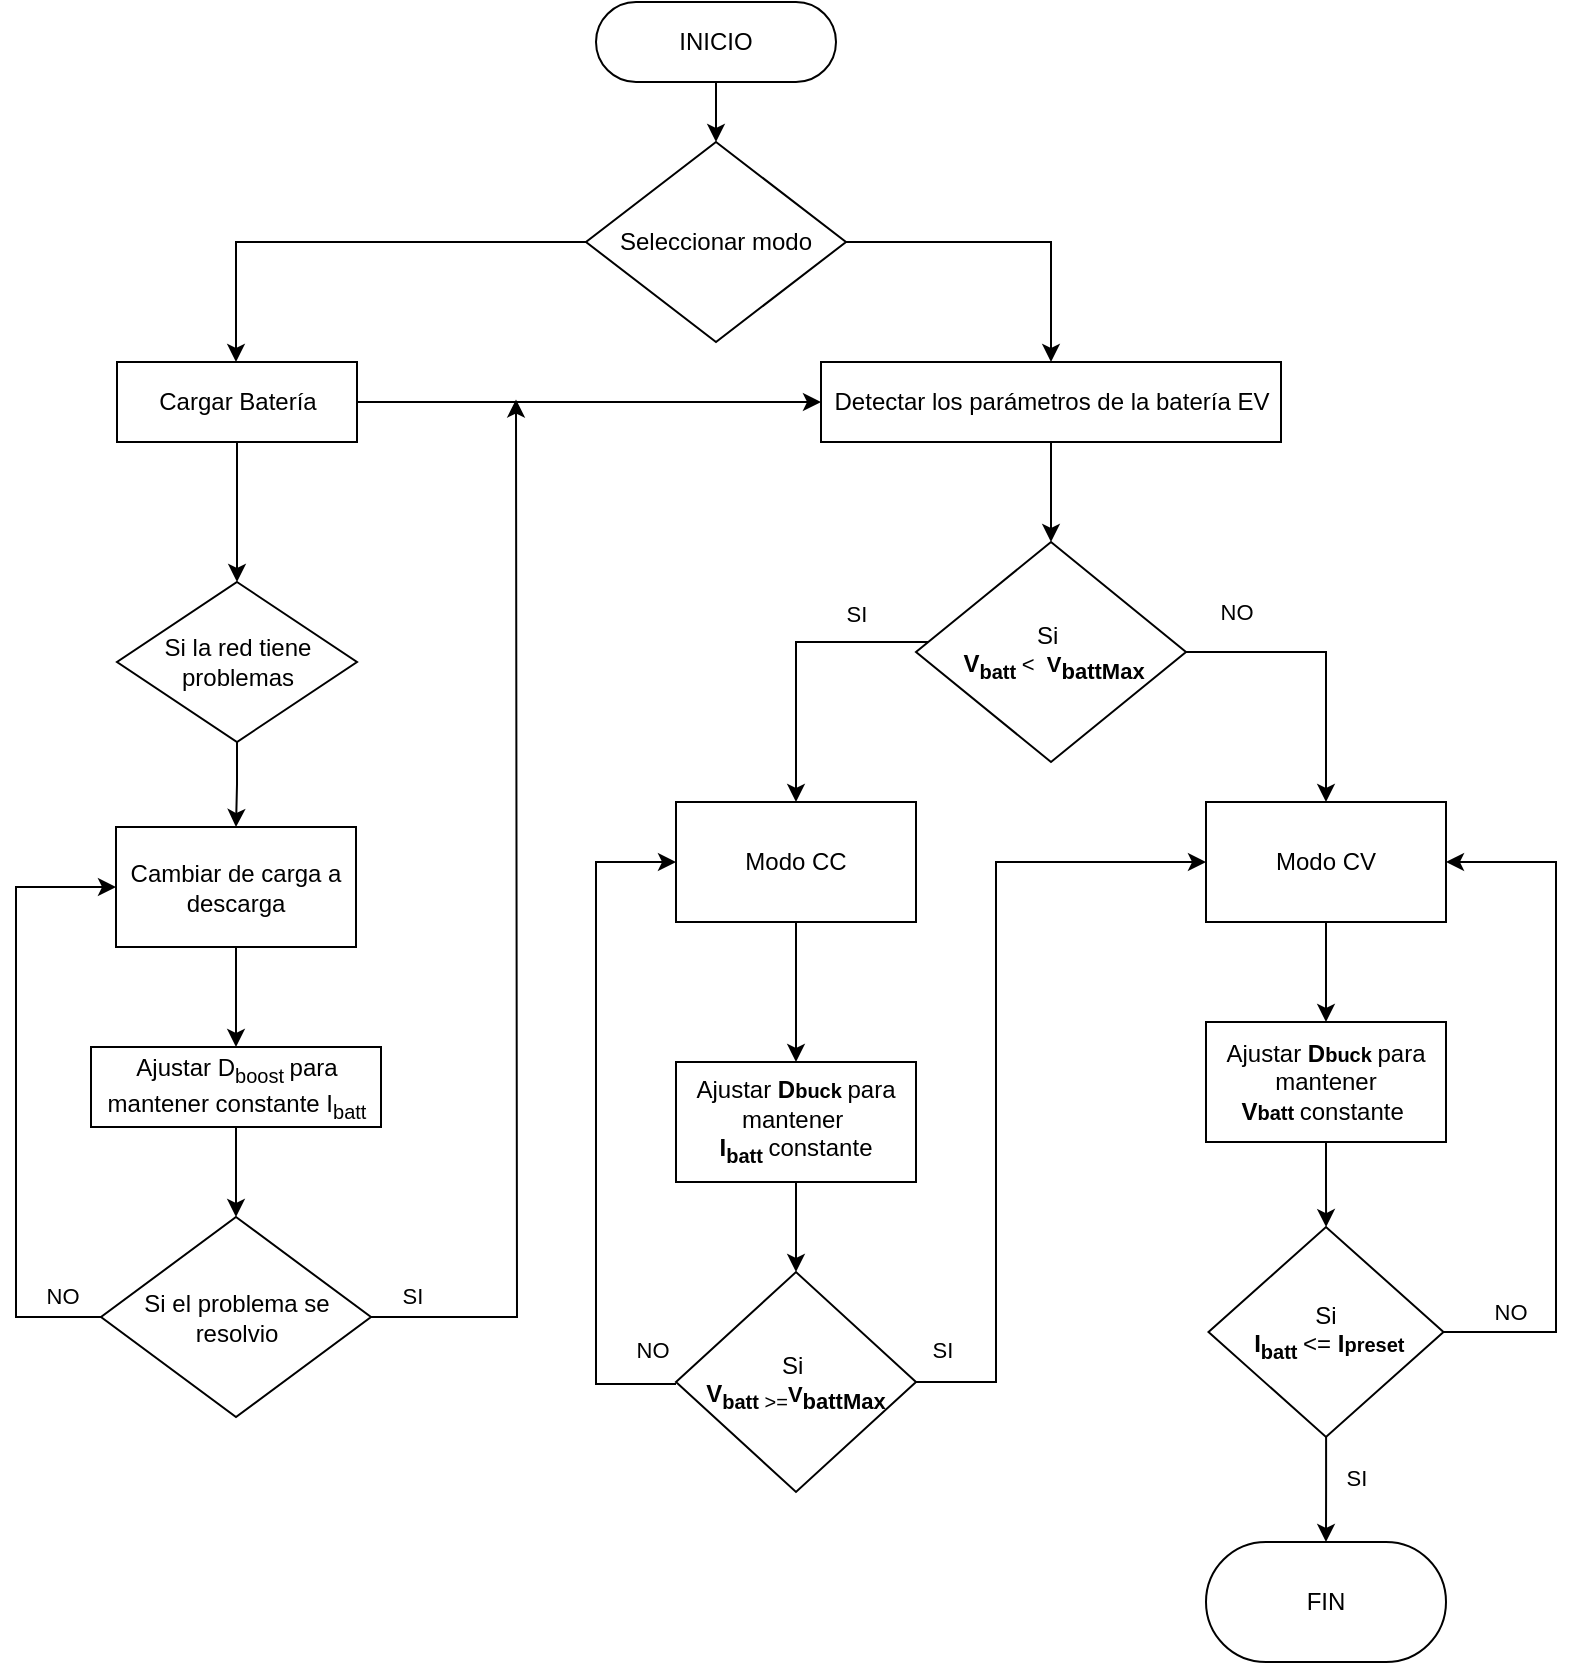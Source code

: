 <mxfile version="26.0.16">
  <diagram id="C5RBs43oDa-KdzZeNtuy" name="Page-1">
    <mxGraphModel dx="1760" dy="1552" grid="1" gridSize="10" guides="1" tooltips="1" connect="1" arrows="1" fold="1" page="1" pageScale="1" pageWidth="827" pageHeight="1169" math="0" shadow="0">
      <root>
        <mxCell id="WIyWlLk6GJQsqaUBKTNV-0" />
        <mxCell id="WIyWlLk6GJQsqaUBKTNV-1" parent="WIyWlLk6GJQsqaUBKTNV-0" />
        <mxCell id="a5GHFrGf41BElTRrp83H-3" style="edgeStyle=orthogonalEdgeStyle;rounded=0;orthogonalLoop=1;jettySize=auto;html=1;" edge="1" parent="WIyWlLk6GJQsqaUBKTNV-1" source="WIyWlLk6GJQsqaUBKTNV-3" target="a5GHFrGf41BElTRrp83H-2">
          <mxGeometry relative="1" as="geometry" />
        </mxCell>
        <mxCell id="WIyWlLk6GJQsqaUBKTNV-3" value="INICIO" style="rounded=1;whiteSpace=wrap;html=1;fontSize=12;glass=0;strokeWidth=1;shadow=0;arcSize=50;" parent="WIyWlLk6GJQsqaUBKTNV-1" vertex="1">
          <mxGeometry x="-90" y="-20" width="120" height="40" as="geometry" />
        </mxCell>
        <mxCell id="gNwy0mN7Eim3LWL15WjO-10" value="" style="edgeStyle=orthogonalEdgeStyle;rounded=0;orthogonalLoop=1;jettySize=auto;html=1;" parent="WIyWlLk6GJQsqaUBKTNV-1" source="WIyWlLk6GJQsqaUBKTNV-7" target="gNwy0mN7Eim3LWL15WjO-9" edge="1">
          <mxGeometry relative="1" as="geometry" />
        </mxCell>
        <mxCell id="WIyWlLk6GJQsqaUBKTNV-7" value="Detectar los parámetros de la batería EV" style="rounded=1;whiteSpace=wrap;html=1;fontSize=12;glass=0;strokeWidth=1;shadow=0;arcSize=0;" parent="WIyWlLk6GJQsqaUBKTNV-1" vertex="1">
          <mxGeometry x="22.5" y="160" width="230" height="40" as="geometry" />
        </mxCell>
        <mxCell id="gNwy0mN7Eim3LWL15WjO-12" value="" style="edgeStyle=orthogonalEdgeStyle;rounded=0;orthogonalLoop=1;jettySize=auto;html=1;" parent="WIyWlLk6GJQsqaUBKTNV-1" source="gNwy0mN7Eim3LWL15WjO-9" target="gNwy0mN7Eim3LWL15WjO-11" edge="1">
          <mxGeometry relative="1" as="geometry" />
        </mxCell>
        <mxCell id="gNwy0mN7Eim3LWL15WjO-13" value="NO" style="edgeLabel;html=1;align=center;verticalAlign=middle;resizable=0;points=[];" parent="gNwy0mN7Eim3LWL15WjO-12" vertex="1" connectable="0">
          <mxGeometry x="-0.197" y="2" relative="1" as="geometry">
            <mxPoint x="-33" y="-18" as="offset" />
          </mxGeometry>
        </mxCell>
        <mxCell id="gNwy0mN7Eim3LWL15WjO-15" value="" style="edgeStyle=orthogonalEdgeStyle;rounded=0;orthogonalLoop=1;jettySize=auto;html=1;" parent="WIyWlLk6GJQsqaUBKTNV-1" source="gNwy0mN7Eim3LWL15WjO-9" target="gNwy0mN7Eim3LWL15WjO-14" edge="1">
          <mxGeometry relative="1" as="geometry">
            <Array as="points">
              <mxPoint x="10" y="300" />
            </Array>
          </mxGeometry>
        </mxCell>
        <mxCell id="gNwy0mN7Eim3LWL15WjO-18" value="SI" style="edgeLabel;html=1;align=center;verticalAlign=middle;resizable=0;points=[];" parent="gNwy0mN7Eim3LWL15WjO-15" vertex="1" connectable="0">
          <mxGeometry x="-0.123" y="1" relative="1" as="geometry">
            <mxPoint x="28" y="-15" as="offset" />
          </mxGeometry>
        </mxCell>
        <mxCell id="gNwy0mN7Eim3LWL15WjO-9" value="Si&amp;nbsp;&lt;div&gt;&lt;font style=&quot;font-size: 11px;&quot;&gt;&amp;nbsp;&lt;/font&gt;&lt;span style=&quot;background-color: initial;&quot;&gt;&lt;b&gt;V&lt;/b&gt;&lt;/span&gt;&lt;sub style=&quot;background-color: initial;&quot;&gt;&lt;b&gt;batt&lt;/b&gt;&amp;nbsp;&lt;/sub&gt;&lt;span style=&quot;background-color: initial; font-size: 11px;&quot;&gt;&amp;lt;&amp;nbsp; &lt;b&gt;V&lt;/b&gt;&lt;/span&gt;&lt;sub style=&quot;background-color: initial; font-size: 11px;&quot;&gt;&lt;b&gt;battMax&lt;/b&gt;&lt;/sub&gt;&lt;/div&gt;" style="rhombus;whiteSpace=wrap;html=1;rounded=1;glass=0;strokeWidth=1;shadow=0;arcSize=0;" parent="WIyWlLk6GJQsqaUBKTNV-1" vertex="1">
          <mxGeometry x="70" y="250" width="135" height="110" as="geometry" />
        </mxCell>
        <mxCell id="gNwy0mN7Eim3LWL15WjO-20" value="" style="edgeStyle=orthogonalEdgeStyle;rounded=0;orthogonalLoop=1;jettySize=auto;html=1;" parent="WIyWlLk6GJQsqaUBKTNV-1" source="gNwy0mN7Eim3LWL15WjO-11" target="gNwy0mN7Eim3LWL15WjO-19" edge="1">
          <mxGeometry relative="1" as="geometry" />
        </mxCell>
        <mxCell id="gNwy0mN7Eim3LWL15WjO-11" value="Modo CV" style="whiteSpace=wrap;html=1;rounded=1;glass=0;strokeWidth=1;shadow=0;arcSize=0;" parent="WIyWlLk6GJQsqaUBKTNV-1" vertex="1">
          <mxGeometry x="215" y="380" width="120" height="60" as="geometry" />
        </mxCell>
        <mxCell id="gNwy0mN7Eim3LWL15WjO-33" value="" style="edgeStyle=orthogonalEdgeStyle;rounded=0;orthogonalLoop=1;jettySize=auto;html=1;" parent="WIyWlLk6GJQsqaUBKTNV-1" source="gNwy0mN7Eim3LWL15WjO-14" target="gNwy0mN7Eim3LWL15WjO-32" edge="1">
          <mxGeometry relative="1" as="geometry" />
        </mxCell>
        <mxCell id="gNwy0mN7Eim3LWL15WjO-14" value="Modo CC" style="whiteSpace=wrap;html=1;rounded=1;glass=0;strokeWidth=1;shadow=0;arcSize=0;" parent="WIyWlLk6GJQsqaUBKTNV-1" vertex="1">
          <mxGeometry x="-50" y="380" width="120" height="60" as="geometry" />
        </mxCell>
        <mxCell id="gNwy0mN7Eim3LWL15WjO-22" value="" style="edgeStyle=orthogonalEdgeStyle;rounded=0;orthogonalLoop=1;jettySize=auto;html=1;" parent="WIyWlLk6GJQsqaUBKTNV-1" source="gNwy0mN7Eim3LWL15WjO-19" target="gNwy0mN7Eim3LWL15WjO-21" edge="1">
          <mxGeometry relative="1" as="geometry" />
        </mxCell>
        <mxCell id="gNwy0mN7Eim3LWL15WjO-19" value="Ajustar &lt;b&gt;D&lt;/b&gt;&lt;span style=&quot;font-size: 10px;&quot;&gt;&lt;b&gt;buck&lt;/b&gt;&amp;nbsp;&lt;/span&gt;para mantener &lt;b&gt;V&lt;/b&gt;&lt;span style=&quot;font-size: 10px;&quot;&gt;&lt;b&gt;batt&lt;/b&gt;&amp;nbsp;&lt;/span&gt;constante&amp;nbsp;" style="whiteSpace=wrap;html=1;rounded=1;glass=0;strokeWidth=1;shadow=0;arcSize=0;" parent="WIyWlLk6GJQsqaUBKTNV-1" vertex="1">
          <mxGeometry x="215" y="490" width="120" height="60" as="geometry" />
        </mxCell>
        <mxCell id="gNwy0mN7Eim3LWL15WjO-28" value="" style="edgeStyle=orthogonalEdgeStyle;rounded=0;orthogonalLoop=1;jettySize=auto;html=1;" parent="WIyWlLk6GJQsqaUBKTNV-1" source="gNwy0mN7Eim3LWL15WjO-21" target="gNwy0mN7Eim3LWL15WjO-27" edge="1">
          <mxGeometry relative="1" as="geometry" />
        </mxCell>
        <mxCell id="gNwy0mN7Eim3LWL15WjO-29" value="SI" style="edgeLabel;html=1;align=center;verticalAlign=middle;resizable=0;points=[];" parent="gNwy0mN7Eim3LWL15WjO-28" vertex="1" connectable="0">
          <mxGeometry x="-0.298" relative="1" as="geometry">
            <mxPoint x="15" y="2" as="offset" />
          </mxGeometry>
        </mxCell>
        <mxCell id="gNwy0mN7Eim3LWL15WjO-30" style="edgeStyle=orthogonalEdgeStyle;rounded=0;orthogonalLoop=1;jettySize=auto;html=1;entryX=1;entryY=0.5;entryDx=0;entryDy=0;exitX=1;exitY=0.5;exitDx=0;exitDy=0;" parent="WIyWlLk6GJQsqaUBKTNV-1" source="gNwy0mN7Eim3LWL15WjO-21" target="gNwy0mN7Eim3LWL15WjO-11" edge="1">
          <mxGeometry relative="1" as="geometry">
            <Array as="points">
              <mxPoint x="390" y="645" />
              <mxPoint x="390" y="410" />
            </Array>
          </mxGeometry>
        </mxCell>
        <mxCell id="gNwy0mN7Eim3LWL15WjO-31" value="NO" style="edgeLabel;html=1;align=center;verticalAlign=middle;resizable=0;points=[];" parent="gNwy0mN7Eim3LWL15WjO-30" vertex="1" connectable="0">
          <mxGeometry x="-0.789" y="1" relative="1" as="geometry">
            <mxPoint x="-4" y="-9" as="offset" />
          </mxGeometry>
        </mxCell>
        <mxCell id="gNwy0mN7Eim3LWL15WjO-21" value="Si&lt;div&gt;&amp;nbsp;&lt;span style=&quot;background-color: initial;&quot;&gt;&lt;b&gt;I&lt;/b&gt;&lt;/span&gt;&lt;sub style=&quot;background-color: initial;&quot;&gt;&lt;b&gt;batt&lt;/b&gt;&amp;nbsp;&lt;/sub&gt;&lt;span style=&quot;background-color: initial;&quot;&gt;&amp;lt;=&amp;nbsp;&lt;/span&gt;&lt;span style=&quot;background-color: initial;&quot;&gt;&lt;b&gt;I&lt;span style=&quot;font-size: 10px;&quot;&gt;preset&lt;/span&gt;&lt;/b&gt;&lt;/span&gt;&lt;/div&gt;" style="rhombus;whiteSpace=wrap;html=1;rounded=1;glass=0;strokeWidth=1;shadow=0;arcSize=0;" parent="WIyWlLk6GJQsqaUBKTNV-1" vertex="1">
          <mxGeometry x="216.25" y="592.5" width="117.5" height="105" as="geometry" />
        </mxCell>
        <mxCell id="gNwy0mN7Eim3LWL15WjO-27" value="FIN" style="rounded=1;whiteSpace=wrap;html=1;glass=0;strokeWidth=1;shadow=0;arcSize=50;" parent="WIyWlLk6GJQsqaUBKTNV-1" vertex="1">
          <mxGeometry x="215" y="750" width="120" height="60" as="geometry" />
        </mxCell>
        <mxCell id="gNwy0mN7Eim3LWL15WjO-35" value="" style="edgeStyle=orthogonalEdgeStyle;rounded=0;orthogonalLoop=1;jettySize=auto;html=1;" parent="WIyWlLk6GJQsqaUBKTNV-1" source="gNwy0mN7Eim3LWL15WjO-32" target="gNwy0mN7Eim3LWL15WjO-34" edge="1">
          <mxGeometry relative="1" as="geometry" />
        </mxCell>
        <mxCell id="gNwy0mN7Eim3LWL15WjO-32" value="Ajustar&amp;nbsp;&lt;b&gt;D&lt;/b&gt;&lt;span style=&quot;font-size: 10px;&quot;&gt;&lt;b&gt;buck&amp;nbsp;&lt;/b&gt;&lt;/span&gt;para mantener&amp;nbsp;&lt;div&gt;&lt;span style=&quot;background-color: initial;&quot;&gt;&lt;b&gt;I&lt;/b&gt;&lt;/span&gt;&lt;sub style=&quot;background-color: initial;&quot;&gt;&lt;b&gt;batt&amp;nbsp;&lt;/b&gt;&lt;/sub&gt;constante&lt;/div&gt;" style="whiteSpace=wrap;html=1;rounded=1;glass=0;strokeWidth=1;shadow=0;arcSize=0;" parent="WIyWlLk6GJQsqaUBKTNV-1" vertex="1">
          <mxGeometry x="-50" y="510" width="120" height="60" as="geometry" />
        </mxCell>
        <mxCell id="gNwy0mN7Eim3LWL15WjO-37" style="edgeStyle=orthogonalEdgeStyle;rounded=0;orthogonalLoop=1;jettySize=auto;html=1;entryX=0;entryY=0.5;entryDx=0;entryDy=0;exitX=1;exitY=0.5;exitDx=0;exitDy=0;" parent="WIyWlLk6GJQsqaUBKTNV-1" source="gNwy0mN7Eim3LWL15WjO-34" target="gNwy0mN7Eim3LWL15WjO-11" edge="1">
          <mxGeometry relative="1" as="geometry">
            <mxPoint x="210" y="410" as="targetPoint" />
            <Array as="points">
              <mxPoint x="110" y="670" />
              <mxPoint x="110" y="410" />
            </Array>
            <mxPoint x="50" y="660" as="sourcePoint" />
          </mxGeometry>
        </mxCell>
        <mxCell id="gNwy0mN7Eim3LWL15WjO-39" value="SI" style="edgeLabel;html=1;align=center;verticalAlign=middle;resizable=0;points=[];" parent="gNwy0mN7Eim3LWL15WjO-37" vertex="1" connectable="0">
          <mxGeometry x="-0.853" y="-3" relative="1" as="geometry">
            <mxPoint x="-17" y="-19" as="offset" />
          </mxGeometry>
        </mxCell>
        <mxCell id="gNwy0mN7Eim3LWL15WjO-34" value="Si&amp;nbsp;&lt;div&gt;&lt;span style=&quot;background-color: initial;&quot;&gt;&lt;b&gt;V&lt;/b&gt;&lt;/span&gt;&lt;sub style=&quot;background-color: initial;&quot;&gt;&lt;b&gt;batt&lt;/b&gt;&amp;nbsp;&amp;gt;=&lt;/sub&gt;&lt;span style=&quot;background-color: initial; font-size: 11px;&quot;&gt;&lt;b&gt;V&lt;/b&gt;&lt;/span&gt;&lt;sub style=&quot;background-color: initial; font-size: 11px;&quot;&gt;&lt;b&gt;battMax&lt;/b&gt;&lt;/sub&gt;&lt;/div&gt;" style="rhombus;whiteSpace=wrap;html=1;rounded=1;glass=0;strokeWidth=1;shadow=0;arcSize=0;" parent="WIyWlLk6GJQsqaUBKTNV-1" vertex="1">
          <mxGeometry x="-50" y="615" width="120" height="110" as="geometry" />
        </mxCell>
        <mxCell id="gNwy0mN7Eim3LWL15WjO-36" style="edgeStyle=orthogonalEdgeStyle;rounded=0;orthogonalLoop=1;jettySize=auto;html=1;entryX=0;entryY=0.5;entryDx=0;entryDy=0;" parent="WIyWlLk6GJQsqaUBKTNV-1" target="gNwy0mN7Eim3LWL15WjO-14" edge="1">
          <mxGeometry relative="1" as="geometry">
            <Array as="points">
              <mxPoint x="-90" y="671" />
              <mxPoint x="-90" y="410" />
            </Array>
            <mxPoint x="-50" y="671" as="sourcePoint" />
            <mxPoint y="420" as="targetPoint" />
          </mxGeometry>
        </mxCell>
        <mxCell id="gNwy0mN7Eim3LWL15WjO-38" value="NO" style="edgeLabel;html=1;align=center;verticalAlign=middle;resizable=0;points=[];" parent="gNwy0mN7Eim3LWL15WjO-36" vertex="1" connectable="0">
          <mxGeometry x="-0.845" relative="1" as="geometry">
            <mxPoint x="14" y="-17" as="offset" />
          </mxGeometry>
        </mxCell>
        <mxCell id="a5GHFrGf41BElTRrp83H-4" style="edgeStyle=orthogonalEdgeStyle;rounded=0;orthogonalLoop=1;jettySize=auto;html=1;entryX=0.5;entryY=0;entryDx=0;entryDy=0;" edge="1" parent="WIyWlLk6GJQsqaUBKTNV-1" source="a5GHFrGf41BElTRrp83H-2" target="WIyWlLk6GJQsqaUBKTNV-7">
          <mxGeometry relative="1" as="geometry">
            <Array as="points">
              <mxPoint x="138" y="100" />
            </Array>
          </mxGeometry>
        </mxCell>
        <mxCell id="a5GHFrGf41BElTRrp83H-6" value="" style="edgeStyle=orthogonalEdgeStyle;rounded=0;orthogonalLoop=1;jettySize=auto;html=1;" edge="1" parent="WIyWlLk6GJQsqaUBKTNV-1" source="a5GHFrGf41BElTRrp83H-2" target="a5GHFrGf41BElTRrp83H-5">
          <mxGeometry relative="1" as="geometry">
            <Array as="points">
              <mxPoint x="-270" y="100" />
            </Array>
          </mxGeometry>
        </mxCell>
        <mxCell id="a5GHFrGf41BElTRrp83H-2" value="Seleccionar modo" style="rhombus;whiteSpace=wrap;html=1;" vertex="1" parent="WIyWlLk6GJQsqaUBKTNV-1">
          <mxGeometry x="-95" y="50" width="130" height="100" as="geometry" />
        </mxCell>
        <mxCell id="a5GHFrGf41BElTRrp83H-9" value="" style="edgeStyle=orthogonalEdgeStyle;rounded=0;orthogonalLoop=1;jettySize=auto;html=1;" edge="1" parent="WIyWlLk6GJQsqaUBKTNV-1" source="a5GHFrGf41BElTRrp83H-5" target="a5GHFrGf41BElTRrp83H-8">
          <mxGeometry relative="1" as="geometry" />
        </mxCell>
        <mxCell id="a5GHFrGf41BElTRrp83H-19" style="edgeStyle=orthogonalEdgeStyle;rounded=0;orthogonalLoop=1;jettySize=auto;html=1;entryX=0;entryY=0.5;entryDx=0;entryDy=0;" edge="1" parent="WIyWlLk6GJQsqaUBKTNV-1" source="a5GHFrGf41BElTRrp83H-5" target="WIyWlLk6GJQsqaUBKTNV-7">
          <mxGeometry relative="1" as="geometry" />
        </mxCell>
        <mxCell id="a5GHFrGf41BElTRrp83H-5" value="Cargar Batería" style="whiteSpace=wrap;html=1;" vertex="1" parent="WIyWlLk6GJQsqaUBKTNV-1">
          <mxGeometry x="-329.5" y="160" width="120" height="40" as="geometry" />
        </mxCell>
        <mxCell id="a5GHFrGf41BElTRrp83H-11" value="" style="edgeStyle=orthogonalEdgeStyle;rounded=0;orthogonalLoop=1;jettySize=auto;html=1;" edge="1" parent="WIyWlLk6GJQsqaUBKTNV-1" source="a5GHFrGf41BElTRrp83H-8" target="a5GHFrGf41BElTRrp83H-10">
          <mxGeometry relative="1" as="geometry" />
        </mxCell>
        <mxCell id="a5GHFrGf41BElTRrp83H-8" value="Si la red tiene problemas" style="rhombus;whiteSpace=wrap;html=1;" vertex="1" parent="WIyWlLk6GJQsqaUBKTNV-1">
          <mxGeometry x="-329.5" y="270" width="120" height="80" as="geometry" />
        </mxCell>
        <mxCell id="a5GHFrGf41BElTRrp83H-13" value="" style="edgeStyle=orthogonalEdgeStyle;rounded=0;orthogonalLoop=1;jettySize=auto;html=1;" edge="1" parent="WIyWlLk6GJQsqaUBKTNV-1" source="a5GHFrGf41BElTRrp83H-10" target="a5GHFrGf41BElTRrp83H-12">
          <mxGeometry relative="1" as="geometry" />
        </mxCell>
        <mxCell id="a5GHFrGf41BElTRrp83H-10" value="Cambiar de carga a descarga" style="whiteSpace=wrap;html=1;" vertex="1" parent="WIyWlLk6GJQsqaUBKTNV-1">
          <mxGeometry x="-330" y="392.5" width="120" height="60" as="geometry" />
        </mxCell>
        <mxCell id="a5GHFrGf41BElTRrp83H-15" value="" style="edgeStyle=orthogonalEdgeStyle;rounded=0;orthogonalLoop=1;jettySize=auto;html=1;" edge="1" parent="WIyWlLk6GJQsqaUBKTNV-1" source="a5GHFrGf41BElTRrp83H-12" target="a5GHFrGf41BElTRrp83H-14">
          <mxGeometry relative="1" as="geometry" />
        </mxCell>
        <mxCell id="a5GHFrGf41BElTRrp83H-12" value="Ajustar D&lt;sub&gt;boost&amp;nbsp;&lt;/sub&gt;para mantener constante I&lt;sub&gt;batt&lt;/sub&gt;" style="whiteSpace=wrap;html=1;" vertex="1" parent="WIyWlLk6GJQsqaUBKTNV-1">
          <mxGeometry x="-342.5" y="502.5" width="145" height="40" as="geometry" />
        </mxCell>
        <mxCell id="a5GHFrGf41BElTRrp83H-16" style="edgeStyle=orthogonalEdgeStyle;rounded=0;orthogonalLoop=1;jettySize=auto;html=1;entryX=0;entryY=0.5;entryDx=0;entryDy=0;" edge="1" parent="WIyWlLk6GJQsqaUBKTNV-1" source="a5GHFrGf41BElTRrp83H-14" target="a5GHFrGf41BElTRrp83H-10">
          <mxGeometry relative="1" as="geometry">
            <mxPoint x="-400" y="420.761" as="targetPoint" />
            <Array as="points">
              <mxPoint x="-380" y="637.5" />
              <mxPoint x="-380" y="422.5" />
            </Array>
          </mxGeometry>
        </mxCell>
        <mxCell id="a5GHFrGf41BElTRrp83H-17" value="NO" style="edgeLabel;html=1;align=center;verticalAlign=middle;resizable=0;points=[];" vertex="1" connectable="0" parent="a5GHFrGf41BElTRrp83H-16">
          <mxGeometry x="-0.864" y="-1" relative="1" as="geometry">
            <mxPoint x="1" y="-10" as="offset" />
          </mxGeometry>
        </mxCell>
        <mxCell id="a5GHFrGf41BElTRrp83H-20" style="edgeStyle=orthogonalEdgeStyle;rounded=0;orthogonalLoop=1;jettySize=auto;html=1;" edge="1" parent="WIyWlLk6GJQsqaUBKTNV-1" source="a5GHFrGf41BElTRrp83H-14">
          <mxGeometry relative="1" as="geometry">
            <mxPoint x="-130" y="178.75" as="targetPoint" />
          </mxGeometry>
        </mxCell>
        <mxCell id="a5GHFrGf41BElTRrp83H-21" value="SI" style="edgeLabel;html=1;align=center;verticalAlign=middle;resizable=0;points=[];" vertex="1" connectable="0" parent="a5GHFrGf41BElTRrp83H-20">
          <mxGeometry x="-0.829" relative="1" as="geometry">
            <mxPoint x="-25" y="-11" as="offset" />
          </mxGeometry>
        </mxCell>
        <mxCell id="a5GHFrGf41BElTRrp83H-14" value="Si el problema se resolvio" style="rhombus;whiteSpace=wrap;html=1;" vertex="1" parent="WIyWlLk6GJQsqaUBKTNV-1">
          <mxGeometry x="-337.5" y="587.5" width="135" height="100" as="geometry" />
        </mxCell>
      </root>
    </mxGraphModel>
  </diagram>
</mxfile>

